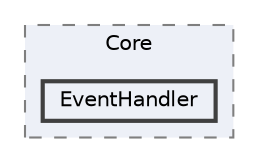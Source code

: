 digraph "app/src/Core/EventHandler"
{
 // LATEX_PDF_SIZE
  bgcolor="transparent";
  edge [fontname=Helvetica,fontsize=10,labelfontname=Helvetica,labelfontsize=10];
  node [fontname=Helvetica,fontsize=10,shape=box,height=0.2,width=0.4];
  compound=true
  subgraph clusterdir_f7d4be874a03ffe36f67d0add008229d {
    graph [ bgcolor="#edf0f7", pencolor="grey50", label="Core", fontname=Helvetica,fontsize=10 style="filled,dashed", URL="dir_f7d4be874a03ffe36f67d0add008229d.html",tooltip=""]
  dir_38d5284716cdedf63d6f8774c5f3ab3c [label="EventHandler", fillcolor="#edf0f7", color="grey25", style="filled,bold", URL="dir_38d5284716cdedf63d6f8774c5f3ab3c.html",tooltip=""];
  }
}
